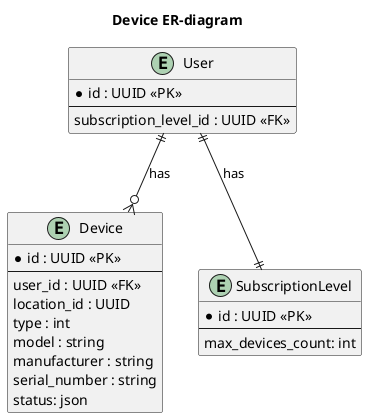@startuml er-device
title Device ER-diagram

entity Device {
  * id : UUID <<PK>>
  --
  user_id : UUID <<FK>>
  location_id : UUID
  type : int
  model : string
  manufacturer : string
  serial_number : string
  status: json
}

entity SubscriptionLevel {
  * id : UUID <<PK>>
  --
  max_devices_count: int
}

entity User {
  * id : UUID <<PK>>
  --
  subscription_level_id : UUID <<FK>>
}

User ||--o{ Device : "has"
User ||--|| SubscriptionLevel : "has"

@enduml
